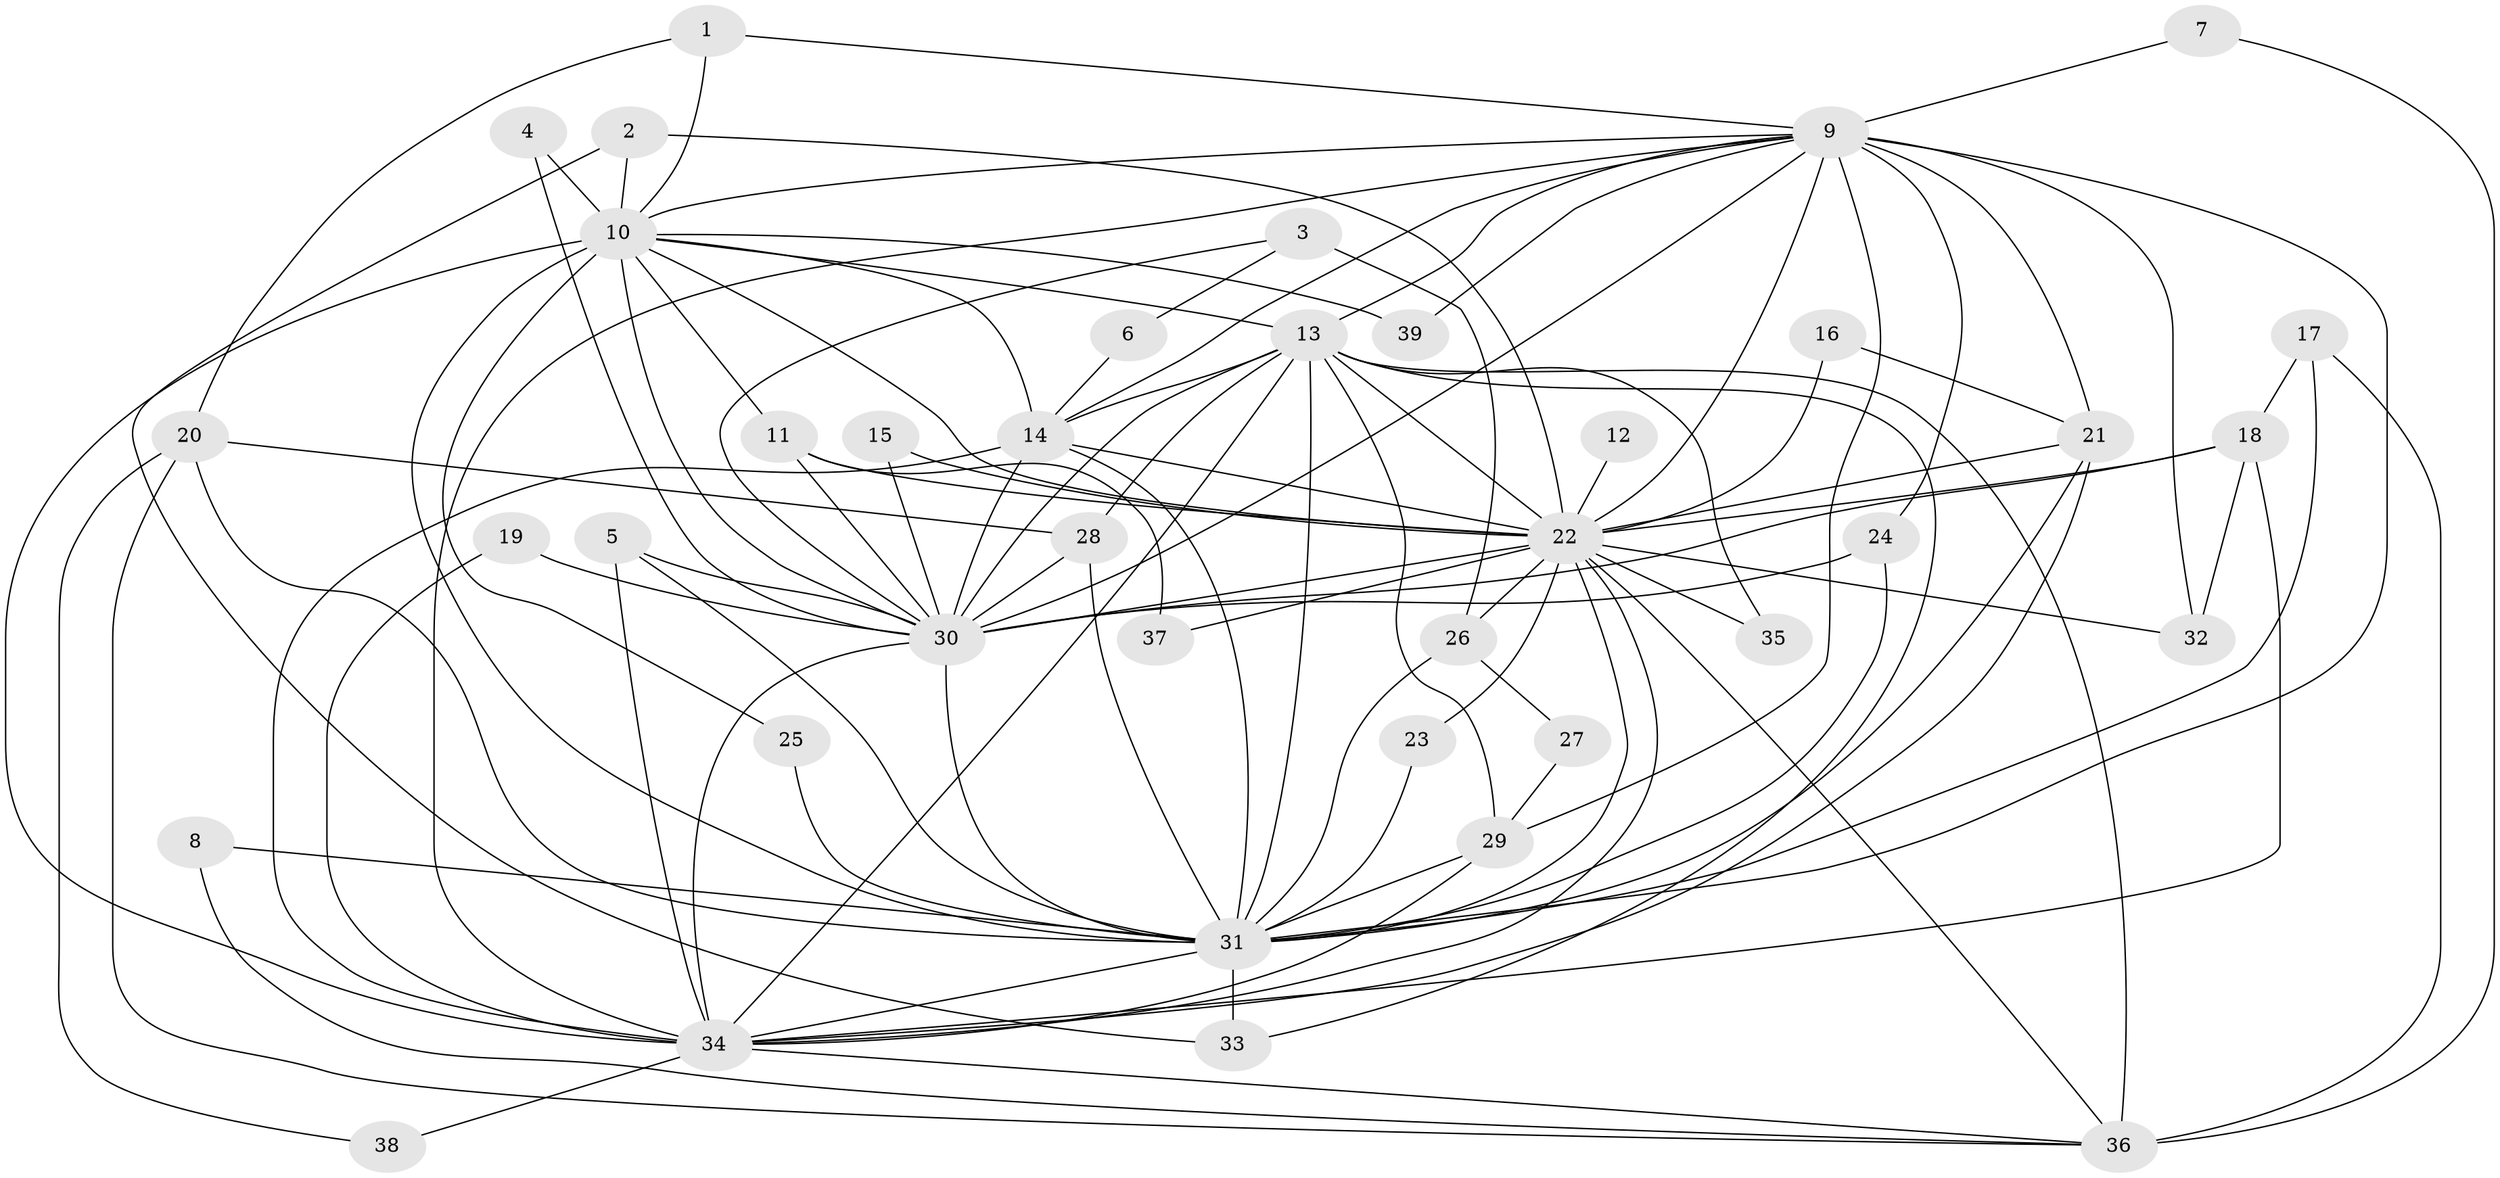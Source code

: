 // original degree distribution, {20: 0.012987012987012988, 17: 0.03896103896103896, 16: 0.03896103896103896, 25: 0.012987012987012988, 18: 0.012987012987012988, 12: 0.012987012987012988, 4: 0.15584415584415584, 3: 0.15584415584415584, 5: 0.03896103896103896, 2: 0.5064935064935064, 7: 0.012987012987012988}
// Generated by graph-tools (version 1.1) at 2025/49/03/09/25 03:49:42]
// undirected, 39 vertices, 104 edges
graph export_dot {
graph [start="1"]
  node [color=gray90,style=filled];
  1;
  2;
  3;
  4;
  5;
  6;
  7;
  8;
  9;
  10;
  11;
  12;
  13;
  14;
  15;
  16;
  17;
  18;
  19;
  20;
  21;
  22;
  23;
  24;
  25;
  26;
  27;
  28;
  29;
  30;
  31;
  32;
  33;
  34;
  35;
  36;
  37;
  38;
  39;
  1 -- 9 [weight=1.0];
  1 -- 10 [weight=1.0];
  1 -- 20 [weight=1.0];
  2 -- 10 [weight=1.0];
  2 -- 22 [weight=1.0];
  2 -- 33 [weight=1.0];
  3 -- 6 [weight=1.0];
  3 -- 26 [weight=3.0];
  3 -- 30 [weight=1.0];
  4 -- 10 [weight=1.0];
  4 -- 30 [weight=1.0];
  5 -- 30 [weight=1.0];
  5 -- 31 [weight=1.0];
  5 -- 34 [weight=1.0];
  6 -- 14 [weight=1.0];
  7 -- 9 [weight=1.0];
  7 -- 36 [weight=1.0];
  8 -- 31 [weight=1.0];
  8 -- 36 [weight=1.0];
  9 -- 10 [weight=1.0];
  9 -- 13 [weight=1.0];
  9 -- 14 [weight=1.0];
  9 -- 21 [weight=1.0];
  9 -- 22 [weight=1.0];
  9 -- 24 [weight=1.0];
  9 -- 29 [weight=1.0];
  9 -- 30 [weight=2.0];
  9 -- 31 [weight=4.0];
  9 -- 32 [weight=1.0];
  9 -- 34 [weight=1.0];
  9 -- 39 [weight=1.0];
  10 -- 11 [weight=1.0];
  10 -- 13 [weight=1.0];
  10 -- 14 [weight=2.0];
  10 -- 22 [weight=1.0];
  10 -- 25 [weight=1.0];
  10 -- 30 [weight=2.0];
  10 -- 31 [weight=2.0];
  10 -- 34 [weight=1.0];
  10 -- 39 [weight=1.0];
  11 -- 22 [weight=1.0];
  11 -- 30 [weight=2.0];
  11 -- 37 [weight=1.0];
  12 -- 22 [weight=1.0];
  13 -- 14 [weight=1.0];
  13 -- 22 [weight=2.0];
  13 -- 28 [weight=1.0];
  13 -- 29 [weight=1.0];
  13 -- 30 [weight=3.0];
  13 -- 31 [weight=2.0];
  13 -- 33 [weight=1.0];
  13 -- 34 [weight=1.0];
  13 -- 35 [weight=1.0];
  13 -- 36 [weight=1.0];
  14 -- 22 [weight=1.0];
  14 -- 30 [weight=2.0];
  14 -- 31 [weight=3.0];
  14 -- 34 [weight=1.0];
  15 -- 22 [weight=1.0];
  15 -- 30 [weight=1.0];
  16 -- 21 [weight=1.0];
  16 -- 22 [weight=2.0];
  17 -- 18 [weight=1.0];
  17 -- 31 [weight=1.0];
  17 -- 36 [weight=1.0];
  18 -- 22 [weight=1.0];
  18 -- 30 [weight=1.0];
  18 -- 32 [weight=1.0];
  18 -- 34 [weight=1.0];
  19 -- 30 [weight=1.0];
  19 -- 34 [weight=1.0];
  20 -- 28 [weight=1.0];
  20 -- 31 [weight=1.0];
  20 -- 36 [weight=1.0];
  20 -- 38 [weight=1.0];
  21 -- 22 [weight=1.0];
  21 -- 31 [weight=1.0];
  21 -- 34 [weight=1.0];
  22 -- 23 [weight=1.0];
  22 -- 26 [weight=1.0];
  22 -- 30 [weight=3.0];
  22 -- 31 [weight=2.0];
  22 -- 32 [weight=1.0];
  22 -- 34 [weight=1.0];
  22 -- 35 [weight=1.0];
  22 -- 36 [weight=1.0];
  22 -- 37 [weight=1.0];
  23 -- 31 [weight=1.0];
  24 -- 30 [weight=2.0];
  24 -- 31 [weight=1.0];
  25 -- 31 [weight=1.0];
  26 -- 27 [weight=1.0];
  26 -- 31 [weight=1.0];
  27 -- 29 [weight=1.0];
  28 -- 30 [weight=1.0];
  28 -- 31 [weight=1.0];
  29 -- 31 [weight=1.0];
  29 -- 34 [weight=1.0];
  30 -- 31 [weight=4.0];
  30 -- 34 [weight=4.0];
  31 -- 33 [weight=1.0];
  31 -- 34 [weight=2.0];
  34 -- 36 [weight=1.0];
  34 -- 38 [weight=1.0];
}
